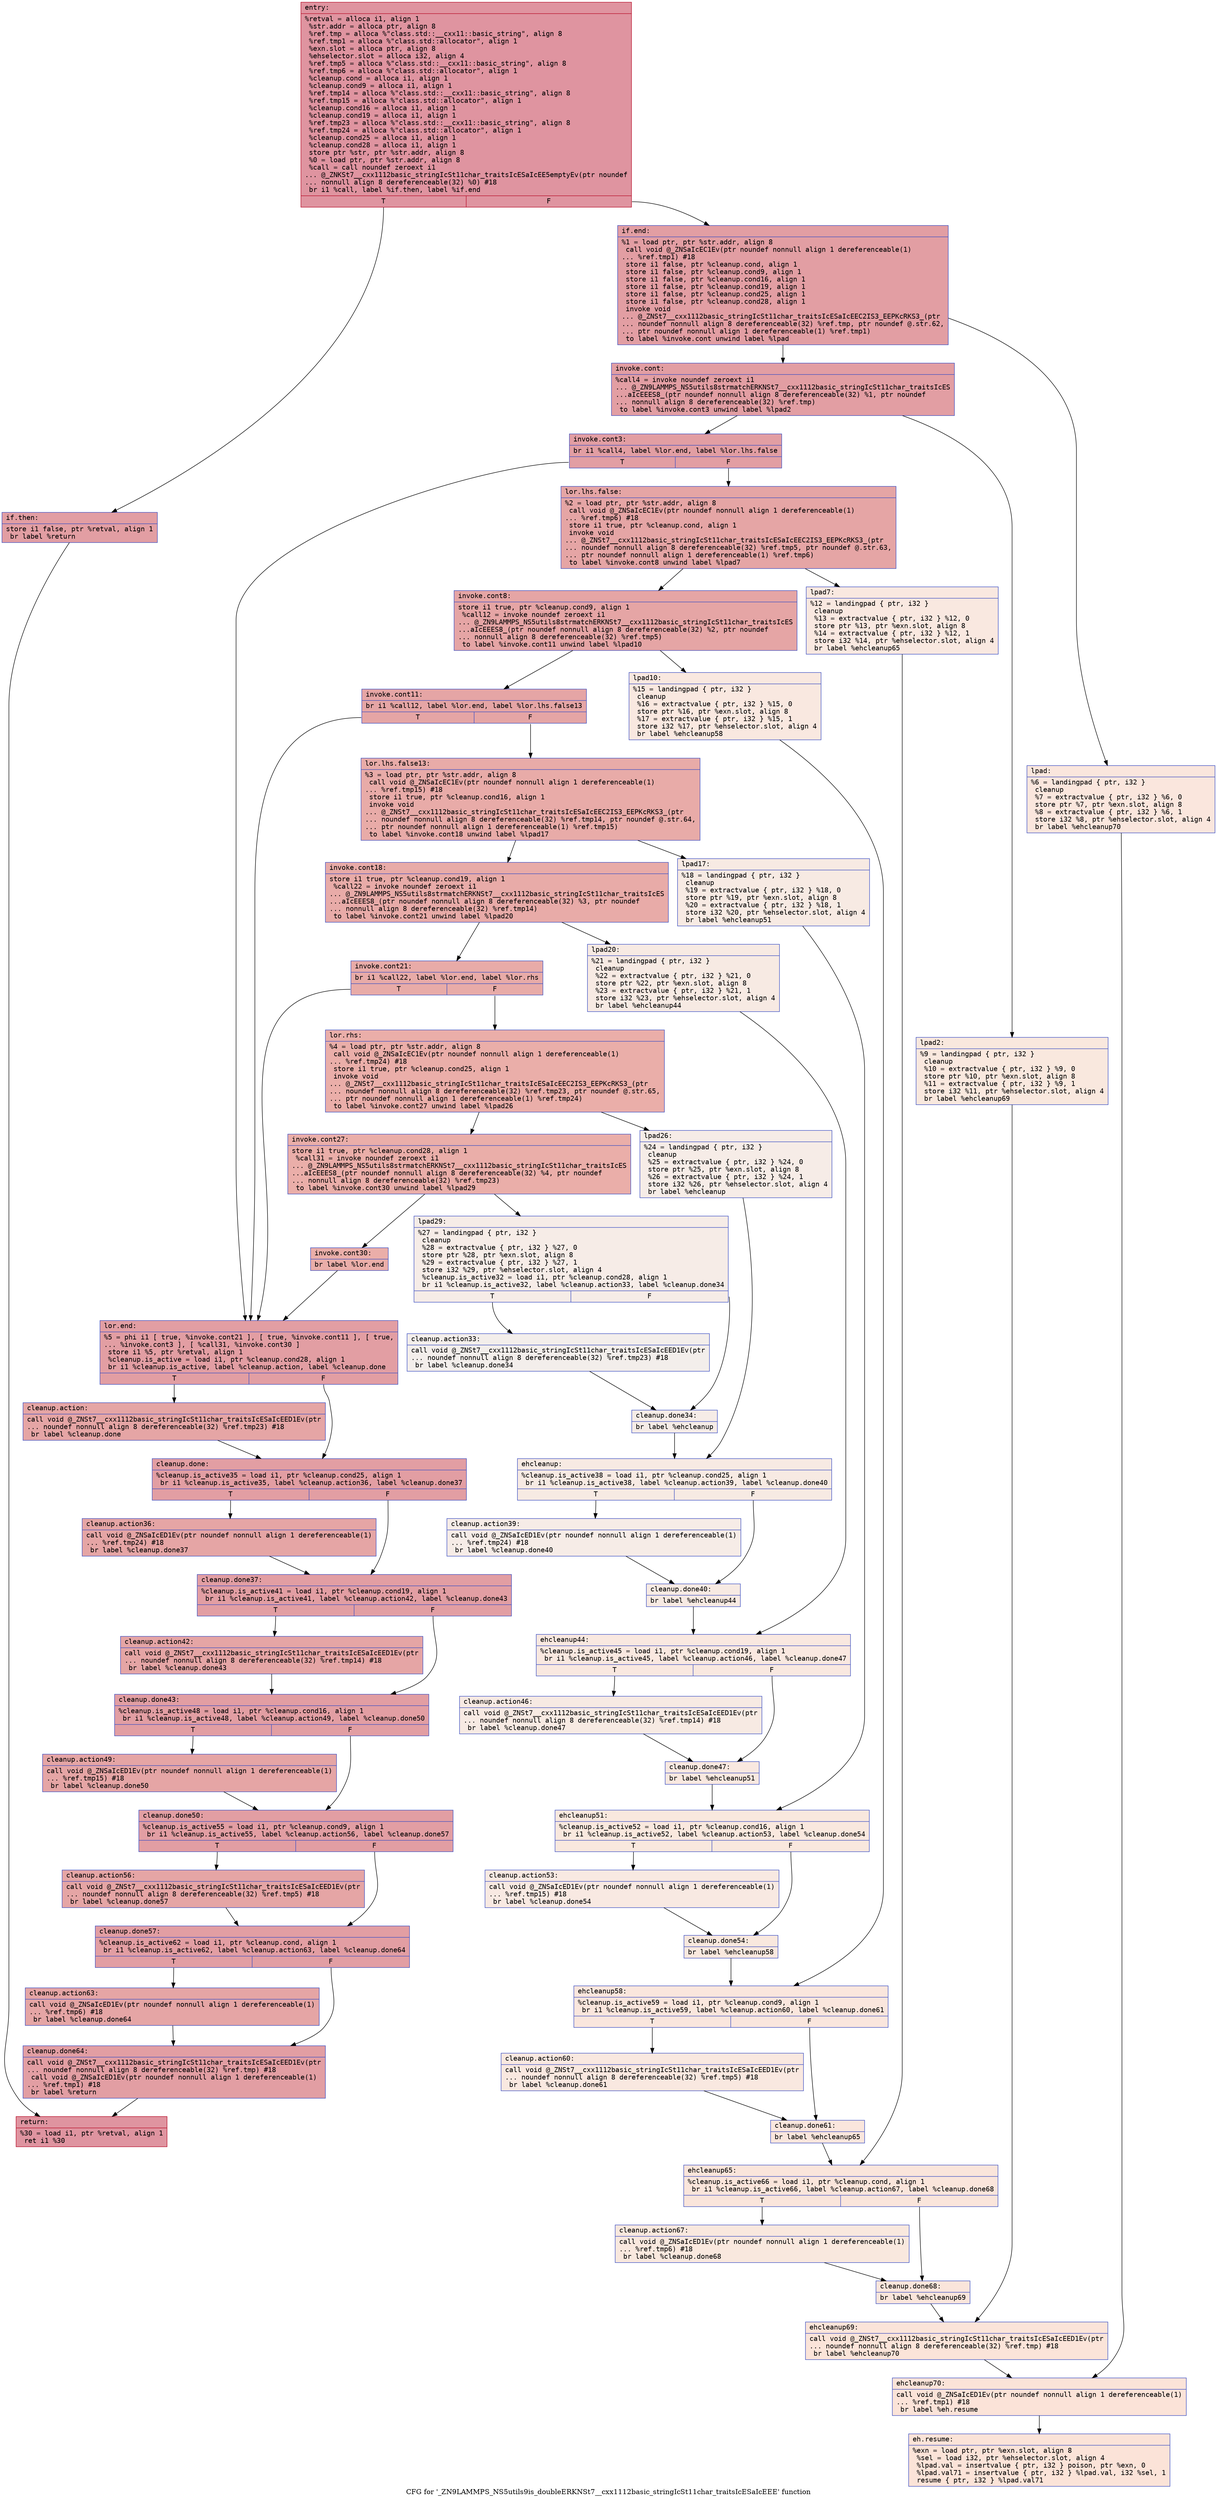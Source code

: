 digraph "CFG for '_ZN9LAMMPS_NS5utils9is_doubleERKNSt7__cxx1112basic_stringIcSt11char_traitsIcESaIcEEE' function" {
	label="CFG for '_ZN9LAMMPS_NS5utils9is_doubleERKNSt7__cxx1112basic_stringIcSt11char_traitsIcESaIcEEE' function";

	Node0x558416552970 [shape=record,color="#b70d28ff", style=filled, fillcolor="#b70d2870" fontname="Courier",label="{entry:\l|  %retval = alloca i1, align 1\l  %str.addr = alloca ptr, align 8\l  %ref.tmp = alloca %\"class.std::__cxx11::basic_string\", align 8\l  %ref.tmp1 = alloca %\"class.std::allocator\", align 1\l  %exn.slot = alloca ptr, align 8\l  %ehselector.slot = alloca i32, align 4\l  %ref.tmp5 = alloca %\"class.std::__cxx11::basic_string\", align 8\l  %ref.tmp6 = alloca %\"class.std::allocator\", align 1\l  %cleanup.cond = alloca i1, align 1\l  %cleanup.cond9 = alloca i1, align 1\l  %ref.tmp14 = alloca %\"class.std::__cxx11::basic_string\", align 8\l  %ref.tmp15 = alloca %\"class.std::allocator\", align 1\l  %cleanup.cond16 = alloca i1, align 1\l  %cleanup.cond19 = alloca i1, align 1\l  %ref.tmp23 = alloca %\"class.std::__cxx11::basic_string\", align 8\l  %ref.tmp24 = alloca %\"class.std::allocator\", align 1\l  %cleanup.cond25 = alloca i1, align 1\l  %cleanup.cond28 = alloca i1, align 1\l  store ptr %str, ptr %str.addr, align 8\l  %0 = load ptr, ptr %str.addr, align 8\l  %call = call noundef zeroext i1\l... @_ZNKSt7__cxx1112basic_stringIcSt11char_traitsIcESaIcEE5emptyEv(ptr noundef\l... nonnull align 8 dereferenceable(32) %0) #18\l  br i1 %call, label %if.then, label %if.end\l|{<s0>T|<s1>F}}"];
	Node0x558416552970:s0 -> Node0x55841655b8f0[tooltip="entry -> if.then\nProbability 50.00%" ];
	Node0x558416552970:s1 -> Node0x55841655ba90[tooltip="entry -> if.end\nProbability 50.00%" ];
	Node0x55841655b8f0 [shape=record,color="#3d50c3ff", style=filled, fillcolor="#be242e70" fontname="Courier",label="{if.then:\l|  store i1 false, ptr %retval, align 1\l  br label %return\l}"];
	Node0x55841655b8f0 -> Node0x55841655bc50[tooltip="if.then -> return\nProbability 100.00%" ];
	Node0x55841655ba90 [shape=record,color="#3d50c3ff", style=filled, fillcolor="#be242e70" fontname="Courier",label="{if.end:\l|  %1 = load ptr, ptr %str.addr, align 8\l  call void @_ZNSaIcEC1Ev(ptr noundef nonnull align 1 dereferenceable(1)\l... %ref.tmp1) #18\l  store i1 false, ptr %cleanup.cond, align 1\l  store i1 false, ptr %cleanup.cond9, align 1\l  store i1 false, ptr %cleanup.cond16, align 1\l  store i1 false, ptr %cleanup.cond19, align 1\l  store i1 false, ptr %cleanup.cond25, align 1\l  store i1 false, ptr %cleanup.cond28, align 1\l  invoke void\l... @_ZNSt7__cxx1112basic_stringIcSt11char_traitsIcESaIcEEC2IS3_EEPKcRKS3_(ptr\l... noundef nonnull align 8 dereferenceable(32) %ref.tmp, ptr noundef @.str.62,\l... ptr noundef nonnull align 1 dereferenceable(1) %ref.tmp1)\l          to label %invoke.cont unwind label %lpad\l}"];
	Node0x55841655ba90 -> Node0x55841655c2f0[tooltip="if.end -> invoke.cont\nProbability 100.00%" ];
	Node0x55841655ba90 -> Node0x55841655b290[tooltip="if.end -> lpad\nProbability 0.00%" ];
	Node0x55841655c2f0 [shape=record,color="#3d50c3ff", style=filled, fillcolor="#be242e70" fontname="Courier",label="{invoke.cont:\l|  %call4 = invoke noundef zeroext i1\l... @_ZN9LAMMPS_NS5utils8strmatchERKNSt7__cxx1112basic_stringIcSt11char_traitsIcES\l...aIcEEES8_(ptr noundef nonnull align 8 dereferenceable(32) %1, ptr noundef\l... nonnull align 8 dereferenceable(32) %ref.tmp)\l          to label %invoke.cont3 unwind label %lpad2\l}"];
	Node0x55841655c2f0 -> Node0x55841655c2a0[tooltip="invoke.cont -> invoke.cont3\nProbability 100.00%" ];
	Node0x55841655c2f0 -> Node0x55841655b3a0[tooltip="invoke.cont -> lpad2\nProbability 0.00%" ];
	Node0x55841655c2a0 [shape=record,color="#3d50c3ff", style=filled, fillcolor="#be242e70" fontname="Courier",label="{invoke.cont3:\l|  br i1 %call4, label %lor.end, label %lor.lhs.false\l|{<s0>T|<s1>F}}"];
	Node0x55841655c2a0:s0 -> Node0x55841655c900[tooltip="invoke.cont3 -> lor.end\nProbability 50.00%" ];
	Node0x55841655c2a0:s1 -> Node0x55841655c950[tooltip="invoke.cont3 -> lor.lhs.false\nProbability 50.00%" ];
	Node0x55841655c950 [shape=record,color="#3d50c3ff", style=filled, fillcolor="#c5333470" fontname="Courier",label="{lor.lhs.false:\l|  %2 = load ptr, ptr %str.addr, align 8\l  call void @_ZNSaIcEC1Ev(ptr noundef nonnull align 1 dereferenceable(1)\l... %ref.tmp6) #18\l  store i1 true, ptr %cleanup.cond, align 1\l  invoke void\l... @_ZNSt7__cxx1112basic_stringIcSt11char_traitsIcESaIcEEC2IS3_EEPKcRKS3_(ptr\l... noundef nonnull align 8 dereferenceable(32) %ref.tmp5, ptr noundef @.str.63,\l... ptr noundef nonnull align 1 dereferenceable(1) %ref.tmp6)\l          to label %invoke.cont8 unwind label %lpad7\l}"];
	Node0x55841655c950 -> Node0x55841655cd00[tooltip="lor.lhs.false -> invoke.cont8\nProbability 100.00%" ];
	Node0x55841655c950 -> Node0x55841655cd80[tooltip="lor.lhs.false -> lpad7\nProbability 0.00%" ];
	Node0x55841655cd00 [shape=record,color="#3d50c3ff", style=filled, fillcolor="#c5333470" fontname="Courier",label="{invoke.cont8:\l|  store i1 true, ptr %cleanup.cond9, align 1\l  %call12 = invoke noundef zeroext i1\l... @_ZN9LAMMPS_NS5utils8strmatchERKNSt7__cxx1112basic_stringIcSt11char_traitsIcES\l...aIcEEES8_(ptr noundef nonnull align 8 dereferenceable(32) %2, ptr noundef\l... nonnull align 8 dereferenceable(32) %ref.tmp5)\l          to label %invoke.cont11 unwind label %lpad10\l}"];
	Node0x55841655cd00 -> Node0x55841655ccb0[tooltip="invoke.cont8 -> invoke.cont11\nProbability 100.00%" ];
	Node0x55841655cd00 -> Node0x55841655d050[tooltip="invoke.cont8 -> lpad10\nProbability 0.00%" ];
	Node0x55841655ccb0 [shape=record,color="#3d50c3ff", style=filled, fillcolor="#c5333470" fontname="Courier",label="{invoke.cont11:\l|  br i1 %call12, label %lor.end, label %lor.lhs.false13\l|{<s0>T|<s1>F}}"];
	Node0x55841655ccb0:s0 -> Node0x55841655c900[tooltip="invoke.cont11 -> lor.end\nProbability 50.00%" ];
	Node0x55841655ccb0:s1 -> Node0x55841655d270[tooltip="invoke.cont11 -> lor.lhs.false13\nProbability 50.00%" ];
	Node0x55841655d270 [shape=record,color="#3d50c3ff", style=filled, fillcolor="#cc403a70" fontname="Courier",label="{lor.lhs.false13:\l|  %3 = load ptr, ptr %str.addr, align 8\l  call void @_ZNSaIcEC1Ev(ptr noundef nonnull align 1 dereferenceable(1)\l... %ref.tmp15) #18\l  store i1 true, ptr %cleanup.cond16, align 1\l  invoke void\l... @_ZNSt7__cxx1112basic_stringIcSt11char_traitsIcESaIcEEC2IS3_EEPKcRKS3_(ptr\l... noundef nonnull align 8 dereferenceable(32) %ref.tmp14, ptr noundef @.str.64,\l... ptr noundef nonnull align 1 dereferenceable(1) %ref.tmp15)\l          to label %invoke.cont18 unwind label %lpad17\l}"];
	Node0x55841655d270 -> Node0x55841655d650[tooltip="lor.lhs.false13 -> invoke.cont18\nProbability 100.00%" ];
	Node0x55841655d270 -> Node0x55841655d6a0[tooltip="lor.lhs.false13 -> lpad17\nProbability 0.00%" ];
	Node0x55841655d650 [shape=record,color="#3d50c3ff", style=filled, fillcolor="#cc403a70" fontname="Courier",label="{invoke.cont18:\l|  store i1 true, ptr %cleanup.cond19, align 1\l  %call22 = invoke noundef zeroext i1\l... @_ZN9LAMMPS_NS5utils8strmatchERKNSt7__cxx1112basic_stringIcSt11char_traitsIcES\l...aIcEEES8_(ptr noundef nonnull align 8 dereferenceable(32) %3, ptr noundef\l... nonnull align 8 dereferenceable(32) %ref.tmp14)\l          to label %invoke.cont21 unwind label %lpad20\l}"];
	Node0x55841655d650 -> Node0x55841655d600[tooltip="invoke.cont18 -> invoke.cont21\nProbability 100.00%" ];
	Node0x55841655d650 -> Node0x55841655d970[tooltip="invoke.cont18 -> lpad20\nProbability 0.00%" ];
	Node0x55841655d600 [shape=record,color="#3d50c3ff", style=filled, fillcolor="#cc403a70" fontname="Courier",label="{invoke.cont21:\l|  br i1 %call22, label %lor.end, label %lor.rhs\l|{<s0>T|<s1>F}}"];
	Node0x55841655d600:s0 -> Node0x55841655c900[tooltip="invoke.cont21 -> lor.end\nProbability 50.00%" ];
	Node0x55841655d600:s1 -> Node0x55841655dbf0[tooltip="invoke.cont21 -> lor.rhs\nProbability 50.00%" ];
	Node0x55841655dbf0 [shape=record,color="#3d50c3ff", style=filled, fillcolor="#d0473d70" fontname="Courier",label="{lor.rhs:\l|  %4 = load ptr, ptr %str.addr, align 8\l  call void @_ZNSaIcEC1Ev(ptr noundef nonnull align 1 dereferenceable(1)\l... %ref.tmp24) #18\l  store i1 true, ptr %cleanup.cond25, align 1\l  invoke void\l... @_ZNSt7__cxx1112basic_stringIcSt11char_traitsIcESaIcEEC2IS3_EEPKcRKS3_(ptr\l... noundef nonnull align 8 dereferenceable(32) %ref.tmp23, ptr noundef @.str.65,\l... ptr noundef nonnull align 1 dereferenceable(1) %ref.tmp24)\l          to label %invoke.cont27 unwind label %lpad26\l}"];
	Node0x55841655dbf0 -> Node0x55841655df90[tooltip="lor.rhs -> invoke.cont27\nProbability 100.00%" ];
	Node0x55841655dbf0 -> Node0x55841655e010[tooltip="lor.rhs -> lpad26\nProbability 0.00%" ];
	Node0x55841655df90 [shape=record,color="#3d50c3ff", style=filled, fillcolor="#d0473d70" fontname="Courier",label="{invoke.cont27:\l|  store i1 true, ptr %cleanup.cond28, align 1\l  %call31 = invoke noundef zeroext i1\l... @_ZN9LAMMPS_NS5utils8strmatchERKNSt7__cxx1112basic_stringIcSt11char_traitsIcES\l...aIcEEES8_(ptr noundef nonnull align 8 dereferenceable(32) %4, ptr noundef\l... nonnull align 8 dereferenceable(32) %ref.tmp23)\l          to label %invoke.cont30 unwind label %lpad29\l}"];
	Node0x55841655df90 -> Node0x55841655df40[tooltip="invoke.cont27 -> invoke.cont30\nProbability 100.00%" ];
	Node0x55841655df90 -> Node0x55841655e2e0[tooltip="invoke.cont27 -> lpad29\nProbability 0.00%" ];
	Node0x55841655df40 [shape=record,color="#3d50c3ff", style=filled, fillcolor="#d0473d70" fontname="Courier",label="{invoke.cont30:\l|  br label %lor.end\l}"];
	Node0x55841655df40 -> Node0x55841655c900[tooltip="invoke.cont30 -> lor.end\nProbability 100.00%" ];
	Node0x55841655c900 [shape=record,color="#3d50c3ff", style=filled, fillcolor="#be242e70" fontname="Courier",label="{lor.end:\l|  %5 = phi i1 [ true, %invoke.cont21 ], [ true, %invoke.cont11 ], [ true,\l... %invoke.cont3 ], [ %call31, %invoke.cont30 ]\l  store i1 %5, ptr %retval, align 1\l  %cleanup.is_active = load i1, ptr %cleanup.cond28, align 1\l  br i1 %cleanup.is_active, label %cleanup.action, label %cleanup.done\l|{<s0>T|<s1>F}}"];
	Node0x55841655c900:s0 -> Node0x55841655c3d0[tooltip="lor.end -> cleanup.action\nProbability 50.00%" ];
	Node0x55841655c900:s1 -> Node0x55841655c420[tooltip="lor.end -> cleanup.done\nProbability 50.00%" ];
	Node0x55841655c3d0 [shape=record,color="#3d50c3ff", style=filled, fillcolor="#c5333470" fontname="Courier",label="{cleanup.action:\l|  call void @_ZNSt7__cxx1112basic_stringIcSt11char_traitsIcESaIcEED1Ev(ptr\l... noundef nonnull align 8 dereferenceable(32) %ref.tmp23) #18\l  br label %cleanup.done\l}"];
	Node0x55841655c3d0 -> Node0x55841655c420[tooltip="cleanup.action -> cleanup.done\nProbability 100.00%" ];
	Node0x55841655c420 [shape=record,color="#3d50c3ff", style=filled, fillcolor="#be242e70" fontname="Courier",label="{cleanup.done:\l|  %cleanup.is_active35 = load i1, ptr %cleanup.cond25, align 1\l  br i1 %cleanup.is_active35, label %cleanup.action36, label %cleanup.done37\l|{<s0>T|<s1>F}}"];
	Node0x55841655c420:s0 -> Node0x55841655c520[tooltip="cleanup.done -> cleanup.action36\nProbability 50.00%" ];
	Node0x55841655c420:s1 -> Node0x55841655efa0[tooltip="cleanup.done -> cleanup.done37\nProbability 50.00%" ];
	Node0x55841655c520 [shape=record,color="#3d50c3ff", style=filled, fillcolor="#c5333470" fontname="Courier",label="{cleanup.action36:\l|  call void @_ZNSaIcED1Ev(ptr noundef nonnull align 1 dereferenceable(1)\l... %ref.tmp24) #18\l  br label %cleanup.done37\l}"];
	Node0x55841655c520 -> Node0x55841655efa0[tooltip="cleanup.action36 -> cleanup.done37\nProbability 100.00%" ];
	Node0x55841655efa0 [shape=record,color="#3d50c3ff", style=filled, fillcolor="#be242e70" fontname="Courier",label="{cleanup.done37:\l|  %cleanup.is_active41 = load i1, ptr %cleanup.cond19, align 1\l  br i1 %cleanup.is_active41, label %cleanup.action42, label %cleanup.done43\l|{<s0>T|<s1>F}}"];
	Node0x55841655efa0:s0 -> Node0x55841655f330[tooltip="cleanup.done37 -> cleanup.action42\nProbability 50.00%" ];
	Node0x55841655efa0:s1 -> Node0x55841655f380[tooltip="cleanup.done37 -> cleanup.done43\nProbability 50.00%" ];
	Node0x55841655f330 [shape=record,color="#3d50c3ff", style=filled, fillcolor="#c5333470" fontname="Courier",label="{cleanup.action42:\l|  call void @_ZNSt7__cxx1112basic_stringIcSt11char_traitsIcESaIcEED1Ev(ptr\l... noundef nonnull align 8 dereferenceable(32) %ref.tmp14) #18\l  br label %cleanup.done43\l}"];
	Node0x55841655f330 -> Node0x55841655f380[tooltip="cleanup.action42 -> cleanup.done43\nProbability 100.00%" ];
	Node0x55841655f380 [shape=record,color="#3d50c3ff", style=filled, fillcolor="#be242e70" fontname="Courier",label="{cleanup.done43:\l|  %cleanup.is_active48 = load i1, ptr %cleanup.cond16, align 1\l  br i1 %cleanup.is_active48, label %cleanup.action49, label %cleanup.done50\l|{<s0>T|<s1>F}}"];
	Node0x55841655f380:s0 -> Node0x55841655f4b0[tooltip="cleanup.done43 -> cleanup.action49\nProbability 50.00%" ];
	Node0x55841655f380:s1 -> Node0x55841655f760[tooltip="cleanup.done43 -> cleanup.done50\nProbability 50.00%" ];
	Node0x55841655f4b0 [shape=record,color="#3d50c3ff", style=filled, fillcolor="#c5333470" fontname="Courier",label="{cleanup.action49:\l|  call void @_ZNSaIcED1Ev(ptr noundef nonnull align 1 dereferenceable(1)\l... %ref.tmp15) #18\l  br label %cleanup.done50\l}"];
	Node0x55841655f4b0 -> Node0x55841655f760[tooltip="cleanup.action49 -> cleanup.done50\nProbability 100.00%" ];
	Node0x55841655f760 [shape=record,color="#3d50c3ff", style=filled, fillcolor="#be242e70" fontname="Courier",label="{cleanup.done50:\l|  %cleanup.is_active55 = load i1, ptr %cleanup.cond9, align 1\l  br i1 %cleanup.is_active55, label %cleanup.action56, label %cleanup.done57\l|{<s0>T|<s1>F}}"];
	Node0x55841655f760:s0 -> Node0x55841655faf0[tooltip="cleanup.done50 -> cleanup.action56\nProbability 50.00%" ];
	Node0x55841655f760:s1 -> Node0x55841655fb40[tooltip="cleanup.done50 -> cleanup.done57\nProbability 50.00%" ];
	Node0x55841655faf0 [shape=record,color="#3d50c3ff", style=filled, fillcolor="#c5333470" fontname="Courier",label="{cleanup.action56:\l|  call void @_ZNSt7__cxx1112basic_stringIcSt11char_traitsIcESaIcEED1Ev(ptr\l... noundef nonnull align 8 dereferenceable(32) %ref.tmp5) #18\l  br label %cleanup.done57\l}"];
	Node0x55841655faf0 -> Node0x55841655fb40[tooltip="cleanup.action56 -> cleanup.done57\nProbability 100.00%" ];
	Node0x55841655fb40 [shape=record,color="#3d50c3ff", style=filled, fillcolor="#be242e70" fontname="Courier",label="{cleanup.done57:\l|  %cleanup.is_active62 = load i1, ptr %cleanup.cond, align 1\l  br i1 %cleanup.is_active62, label %cleanup.action63, label %cleanup.done64\l|{<s0>T|<s1>F}}"];
	Node0x55841655fb40:s0 -> Node0x55841655fc70[tooltip="cleanup.done57 -> cleanup.action63\nProbability 50.00%" ];
	Node0x55841655fb40:s1 -> Node0x55841655ff20[tooltip="cleanup.done57 -> cleanup.done64\nProbability 50.00%" ];
	Node0x55841655fc70 [shape=record,color="#3d50c3ff", style=filled, fillcolor="#c5333470" fontname="Courier",label="{cleanup.action63:\l|  call void @_ZNSaIcED1Ev(ptr noundef nonnull align 1 dereferenceable(1)\l... %ref.tmp6) #18\l  br label %cleanup.done64\l}"];
	Node0x55841655fc70 -> Node0x55841655ff20[tooltip="cleanup.action63 -> cleanup.done64\nProbability 100.00%" ];
	Node0x55841655ff20 [shape=record,color="#3d50c3ff", style=filled, fillcolor="#be242e70" fontname="Courier",label="{cleanup.done64:\l|  call void @_ZNSt7__cxx1112basic_stringIcSt11char_traitsIcESaIcEED1Ev(ptr\l... noundef nonnull align 8 dereferenceable(32) %ref.tmp) #18\l  call void @_ZNSaIcED1Ev(ptr noundef nonnull align 1 dereferenceable(1)\l... %ref.tmp1) #18\l  br label %return\l}"];
	Node0x55841655ff20 -> Node0x55841655bc50[tooltip="cleanup.done64 -> return\nProbability 100.00%" ];
	Node0x55841655b290 [shape=record,color="#3d50c3ff", style=filled, fillcolor="#f3c7b170" fontname="Courier",label="{lpad:\l|  %6 = landingpad \{ ptr, i32 \}\l          cleanup\l  %7 = extractvalue \{ ptr, i32 \} %6, 0\l  store ptr %7, ptr %exn.slot, align 8\l  %8 = extractvalue \{ ptr, i32 \} %6, 1\l  store i32 %8, ptr %ehselector.slot, align 4\l  br label %ehcleanup70\l}"];
	Node0x55841655b290 -> Node0x5584165606c0[tooltip="lpad -> ehcleanup70\nProbability 100.00%" ];
	Node0x55841655b3a0 [shape=record,color="#3d50c3ff", style=filled, fillcolor="#f2cab570" fontname="Courier",label="{lpad2:\l|  %9 = landingpad \{ ptr, i32 \}\l          cleanup\l  %10 = extractvalue \{ ptr, i32 \} %9, 0\l  store ptr %10, ptr %exn.slot, align 8\l  %11 = extractvalue \{ ptr, i32 \} %9, 1\l  store i32 %11, ptr %ehselector.slot, align 4\l  br label %ehcleanup69\l}"];
	Node0x55841655b3a0 -> Node0x558416560a00[tooltip="lpad2 -> ehcleanup69\nProbability 100.00%" ];
	Node0x55841655cd80 [shape=record,color="#3d50c3ff", style=filled, fillcolor="#f1ccb870" fontname="Courier",label="{lpad7:\l|  %12 = landingpad \{ ptr, i32 \}\l          cleanup\l  %13 = extractvalue \{ ptr, i32 \} %12, 0\l  store ptr %13, ptr %exn.slot, align 8\l  %14 = extractvalue \{ ptr, i32 \} %12, 1\l  store i32 %14, ptr %ehselector.slot, align 4\l  br label %ehcleanup65\l}"];
	Node0x55841655cd80 -> Node0x558416560d70[tooltip="lpad7 -> ehcleanup65\nProbability 100.00%" ];
	Node0x55841655d050 [shape=record,color="#3d50c3ff", style=filled, fillcolor="#f1ccb870" fontname="Courier",label="{lpad10:\l|  %15 = landingpad \{ ptr, i32 \}\l          cleanup\l  %16 = extractvalue \{ ptr, i32 \} %15, 0\l  store ptr %16, ptr %exn.slot, align 8\l  %17 = extractvalue \{ ptr, i32 \} %15, 1\l  store i32 %17, ptr %ehselector.slot, align 4\l  br label %ehcleanup58\l}"];
	Node0x55841655d050 -> Node0x5584165610e0[tooltip="lpad10 -> ehcleanup58\nProbability 100.00%" ];
	Node0x55841655d6a0 [shape=record,color="#3d50c3ff", style=filled, fillcolor="#eed0c070" fontname="Courier",label="{lpad17:\l|  %18 = landingpad \{ ptr, i32 \}\l          cleanup\l  %19 = extractvalue \{ ptr, i32 \} %18, 0\l  store ptr %19, ptr %exn.slot, align 8\l  %20 = extractvalue \{ ptr, i32 \} %18, 1\l  store i32 %20, ptr %ehselector.slot, align 4\l  br label %ehcleanup51\l}"];
	Node0x55841655d6a0 -> Node0x5584165614b0[tooltip="lpad17 -> ehcleanup51\nProbability 100.00%" ];
	Node0x55841655d970 [shape=record,color="#3d50c3ff", style=filled, fillcolor="#eed0c070" fontname="Courier",label="{lpad20:\l|  %21 = landingpad \{ ptr, i32 \}\l          cleanup\l  %22 = extractvalue \{ ptr, i32 \} %21, 0\l  store ptr %22, ptr %exn.slot, align 8\l  %23 = extractvalue \{ ptr, i32 \} %21, 1\l  store i32 %23, ptr %ehselector.slot, align 4\l  br label %ehcleanup44\l}"];
	Node0x55841655d970 -> Node0x558416561880[tooltip="lpad20 -> ehcleanup44\nProbability 100.00%" ];
	Node0x55841655e010 [shape=record,color="#3d50c3ff", style=filled, fillcolor="#ead5c970" fontname="Courier",label="{lpad26:\l|  %24 = landingpad \{ ptr, i32 \}\l          cleanup\l  %25 = extractvalue \{ ptr, i32 \} %24, 0\l  store ptr %25, ptr %exn.slot, align 8\l  %26 = extractvalue \{ ptr, i32 \} %24, 1\l  store i32 %26, ptr %ehselector.slot, align 4\l  br label %ehcleanup\l}"];
	Node0x55841655e010 -> Node0x558416561c50[tooltip="lpad26 -> ehcleanup\nProbability 100.00%" ];
	Node0x55841655e2e0 [shape=record,color="#3d50c3ff", style=filled, fillcolor="#ead5c970" fontname="Courier",label="{lpad29:\l|  %27 = landingpad \{ ptr, i32 \}\l          cleanup\l  %28 = extractvalue \{ ptr, i32 \} %27, 0\l  store ptr %28, ptr %exn.slot, align 8\l  %29 = extractvalue \{ ptr, i32 \} %27, 1\l  store i32 %29, ptr %ehselector.slot, align 4\l  %cleanup.is_active32 = load i1, ptr %cleanup.cond28, align 1\l  br i1 %cleanup.is_active32, label %cleanup.action33, label %cleanup.done34\l|{<s0>T|<s1>F}}"];
	Node0x55841655e2e0:s0 -> Node0x558416562130[tooltip="lpad29 -> cleanup.action33\nProbability 50.00%" ];
	Node0x55841655e2e0:s1 -> Node0x558416562200[tooltip="lpad29 -> cleanup.done34\nProbability 50.00%" ];
	Node0x558416562130 [shape=record,color="#3d50c3ff", style=filled, fillcolor="#e5d8d170" fontname="Courier",label="{cleanup.action33:\l|  call void @_ZNSt7__cxx1112basic_stringIcSt11char_traitsIcESaIcEED1Ev(ptr\l... noundef nonnull align 8 dereferenceable(32) %ref.tmp23) #18\l  br label %cleanup.done34\l}"];
	Node0x558416562130 -> Node0x558416562200[tooltip="cleanup.action33 -> cleanup.done34\nProbability 100.00%" ];
	Node0x558416562200 [shape=record,color="#3d50c3ff", style=filled, fillcolor="#ead5c970" fontname="Courier",label="{cleanup.done34:\l|  br label %ehcleanup\l}"];
	Node0x558416562200 -> Node0x558416561c50[tooltip="cleanup.done34 -> ehcleanup\nProbability 100.00%" ];
	Node0x558416561c50 [shape=record,color="#3d50c3ff", style=filled, fillcolor="#eed0c070" fontname="Courier",label="{ehcleanup:\l|  %cleanup.is_active38 = load i1, ptr %cleanup.cond25, align 1\l  br i1 %cleanup.is_active38, label %cleanup.action39, label %cleanup.done40\l|{<s0>T|<s1>F}}"];
	Node0x558416561c50:s0 -> Node0x558416562390[tooltip="ehcleanup -> cleanup.action39\nProbability 50.00%" ];
	Node0x558416561c50:s1 -> Node0x5584165626b0[tooltip="ehcleanup -> cleanup.done40\nProbability 50.00%" ];
	Node0x558416562390 [shape=record,color="#3d50c3ff", style=filled, fillcolor="#ead5c970" fontname="Courier",label="{cleanup.action39:\l|  call void @_ZNSaIcED1Ev(ptr noundef nonnull align 1 dereferenceable(1)\l... %ref.tmp24) #18\l  br label %cleanup.done40\l}"];
	Node0x558416562390 -> Node0x5584165626b0[tooltip="cleanup.action39 -> cleanup.done40\nProbability 100.00%" ];
	Node0x5584165626b0 [shape=record,color="#3d50c3ff", style=filled, fillcolor="#eed0c070" fontname="Courier",label="{cleanup.done40:\l|  br label %ehcleanup44\l}"];
	Node0x5584165626b0 -> Node0x558416561880[tooltip="cleanup.done40 -> ehcleanup44\nProbability 100.00%" ];
	Node0x558416561880 [shape=record,color="#3d50c3ff", style=filled, fillcolor="#f1ccb870" fontname="Courier",label="{ehcleanup44:\l|  %cleanup.is_active45 = load i1, ptr %cleanup.cond19, align 1\l  br i1 %cleanup.is_active45, label %cleanup.action46, label %cleanup.done47\l|{<s0>T|<s1>F}}"];
	Node0x558416561880:s0 -> Node0x558416562ab0[tooltip="ehcleanup44 -> cleanup.action46\nProbability 50.00%" ];
	Node0x558416561880:s1 -> Node0x558416562b00[tooltip="ehcleanup44 -> cleanup.done47\nProbability 50.00%" ];
	Node0x558416562ab0 [shape=record,color="#3d50c3ff", style=filled, fillcolor="#eed0c070" fontname="Courier",label="{cleanup.action46:\l|  call void @_ZNSt7__cxx1112basic_stringIcSt11char_traitsIcESaIcEED1Ev(ptr\l... noundef nonnull align 8 dereferenceable(32) %ref.tmp14) #18\l  br label %cleanup.done47\l}"];
	Node0x558416562ab0 -> Node0x558416562b00[tooltip="cleanup.action46 -> cleanup.done47\nProbability 100.00%" ];
	Node0x558416562b00 [shape=record,color="#3d50c3ff", style=filled, fillcolor="#f1ccb870" fontname="Courier",label="{cleanup.done47:\l|  br label %ehcleanup51\l}"];
	Node0x558416562b00 -> Node0x5584165614b0[tooltip="cleanup.done47 -> ehcleanup51\nProbability 100.00%" ];
	Node0x5584165614b0 [shape=record,color="#3d50c3ff", style=filled, fillcolor="#f2cab570" fontname="Courier",label="{ehcleanup51:\l|  %cleanup.is_active52 = load i1, ptr %cleanup.cond16, align 1\l  br i1 %cleanup.is_active52, label %cleanup.action53, label %cleanup.done54\l|{<s0>T|<s1>F}}"];
	Node0x5584165614b0:s0 -> Node0x558416562c30[tooltip="ehcleanup51 -> cleanup.action53\nProbability 50.00%" ];
	Node0x5584165614b0:s1 -> Node0x558416562f50[tooltip="ehcleanup51 -> cleanup.done54\nProbability 50.00%" ];
	Node0x558416562c30 [shape=record,color="#3d50c3ff", style=filled, fillcolor="#efcebd70" fontname="Courier",label="{cleanup.action53:\l|  call void @_ZNSaIcED1Ev(ptr noundef nonnull align 1 dereferenceable(1)\l... %ref.tmp15) #18\l  br label %cleanup.done54\l}"];
	Node0x558416562c30 -> Node0x558416562f50[tooltip="cleanup.action53 -> cleanup.done54\nProbability 100.00%" ];
	Node0x558416562f50 [shape=record,color="#3d50c3ff", style=filled, fillcolor="#f2cab570" fontname="Courier",label="{cleanup.done54:\l|  br label %ehcleanup58\l}"];
	Node0x558416562f50 -> Node0x5584165610e0[tooltip="cleanup.done54 -> ehcleanup58\nProbability 100.00%" ];
	Node0x5584165610e0 [shape=record,color="#3d50c3ff", style=filled, fillcolor="#f3c7b170" fontname="Courier",label="{ehcleanup58:\l|  %cleanup.is_active59 = load i1, ptr %cleanup.cond9, align 1\l  br i1 %cleanup.is_active59, label %cleanup.action60, label %cleanup.done61\l|{<s0>T|<s1>F}}"];
	Node0x5584165610e0:s0 -> Node0x558416563350[tooltip="ehcleanup58 -> cleanup.action60\nProbability 50.00%" ];
	Node0x5584165610e0:s1 -> Node0x5584165633a0[tooltip="ehcleanup58 -> cleanup.done61\nProbability 50.00%" ];
	Node0x558416563350 [shape=record,color="#3d50c3ff", style=filled, fillcolor="#f1ccb870" fontname="Courier",label="{cleanup.action60:\l|  call void @_ZNSt7__cxx1112basic_stringIcSt11char_traitsIcESaIcEED1Ev(ptr\l... noundef nonnull align 8 dereferenceable(32) %ref.tmp5) #18\l  br label %cleanup.done61\l}"];
	Node0x558416563350 -> Node0x5584165633a0[tooltip="cleanup.action60 -> cleanup.done61\nProbability 100.00%" ];
	Node0x5584165633a0 [shape=record,color="#3d50c3ff", style=filled, fillcolor="#f3c7b170" fontname="Courier",label="{cleanup.done61:\l|  br label %ehcleanup65\l}"];
	Node0x5584165633a0 -> Node0x558416560d70[tooltip="cleanup.done61 -> ehcleanup65\nProbability 100.00%" ];
	Node0x558416560d70 [shape=record,color="#3d50c3ff", style=filled, fillcolor="#f4c5ad70" fontname="Courier",label="{ehcleanup65:\l|  %cleanup.is_active66 = load i1, ptr %cleanup.cond, align 1\l  br i1 %cleanup.is_active66, label %cleanup.action67, label %cleanup.done68\l|{<s0>T|<s1>F}}"];
	Node0x558416560d70:s0 -> Node0x5584165634d0[tooltip="ehcleanup65 -> cleanup.action67\nProbability 50.00%" ];
	Node0x558416560d70:s1 -> Node0x5584165637f0[tooltip="ehcleanup65 -> cleanup.done68\nProbability 50.00%" ];
	Node0x5584165634d0 [shape=record,color="#3d50c3ff", style=filled, fillcolor="#f2cab570" fontname="Courier",label="{cleanup.action67:\l|  call void @_ZNSaIcED1Ev(ptr noundef nonnull align 1 dereferenceable(1)\l... %ref.tmp6) #18\l  br label %cleanup.done68\l}"];
	Node0x5584165634d0 -> Node0x5584165637f0[tooltip="cleanup.action67 -> cleanup.done68\nProbability 100.00%" ];
	Node0x5584165637f0 [shape=record,color="#3d50c3ff", style=filled, fillcolor="#f4c5ad70" fontname="Courier",label="{cleanup.done68:\l|  br label %ehcleanup69\l}"];
	Node0x5584165637f0 -> Node0x558416560a00[tooltip="cleanup.done68 -> ehcleanup69\nProbability 100.00%" ];
	Node0x558416560a00 [shape=record,color="#3d50c3ff", style=filled, fillcolor="#f5c1a970" fontname="Courier",label="{ehcleanup69:\l|  call void @_ZNSt7__cxx1112basic_stringIcSt11char_traitsIcESaIcEED1Ev(ptr\l... noundef nonnull align 8 dereferenceable(32) %ref.tmp) #18\l  br label %ehcleanup70\l}"];
	Node0x558416560a00 -> Node0x5584165606c0[tooltip="ehcleanup69 -> ehcleanup70\nProbability 100.00%" ];
	Node0x5584165606c0 [shape=record,color="#3d50c3ff", style=filled, fillcolor="#f6bfa670" fontname="Courier",label="{ehcleanup70:\l|  call void @_ZNSaIcED1Ev(ptr noundef nonnull align 1 dereferenceable(1)\l... %ref.tmp1) #18\l  br label %eh.resume\l}"];
	Node0x5584165606c0 -> Node0x558416563da0[tooltip="ehcleanup70 -> eh.resume\nProbability 100.00%" ];
	Node0x55841655bc50 [shape=record,color="#b70d28ff", style=filled, fillcolor="#b70d2870" fontname="Courier",label="{return:\l|  %30 = load i1, ptr %retval, align 1\l  ret i1 %30\l}"];
	Node0x558416563da0 [shape=record,color="#3d50c3ff", style=filled, fillcolor="#f6bfa670" fontname="Courier",label="{eh.resume:\l|  %exn = load ptr, ptr %exn.slot, align 8\l  %sel = load i32, ptr %ehselector.slot, align 4\l  %lpad.val = insertvalue \{ ptr, i32 \} poison, ptr %exn, 0\l  %lpad.val71 = insertvalue \{ ptr, i32 \} %lpad.val, i32 %sel, 1\l  resume \{ ptr, i32 \} %lpad.val71\l}"];
}
